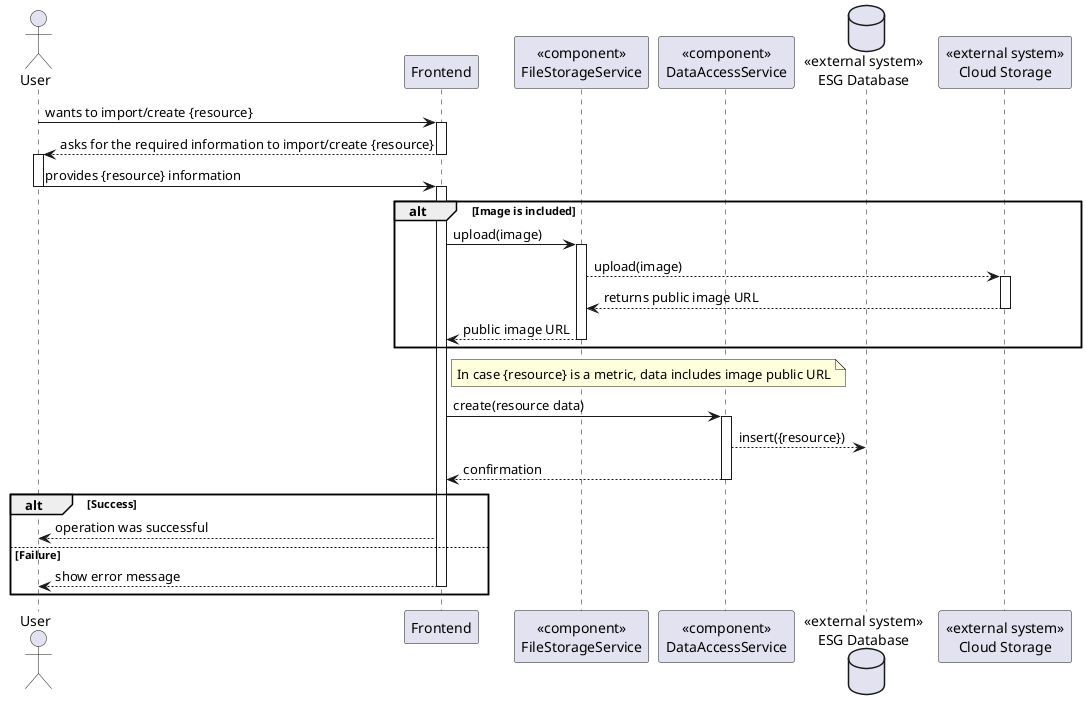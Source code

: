 @startuml
actor User as USER
participant Frontend as FE
participant "<<component>>\nFileStorageService" as CLOUDSERV
participant "<<component>>\nDataAccessService" as DATASERV
database "<<external system>>\nESG Database" as DATA
participant "<<external system>>\nCloud Storage" as CLOUD

USER -> FE : wants to import/create {resource}
activate FE

FE --> USER : asks for the required information to import/create {resource}
deactivate FE
activate USER

USER -> FE : provides {resource} information
deactivate USER
activate FE

alt Image is included

    FE -> CLOUDSERV : upload(image)
    activate CLOUDSERV

    CLOUDSERV --> CLOUD : upload(image)
    activate CLOUD
    CLOUD --> CLOUDSERV : returns public image URL
    deactivate CLOUD

    CLOUDSERV --> FE : public image URL
    deactivate CLOUDSERV

end alt

note right of FE
In case {resource} is a metric, data includes image public URL
end note

FE -> DATASERV : create(resource data)
activate DATASERV

DATASERV --> DATA : insert({resource})

DATASERV --> FE : confirmation
deactivate DATASERV

alt Success
    FE --> USER : operation was successful
else Failure
    FE --> USER : show error message
deactivate FE
end alt

deactivate FE
@enduml
